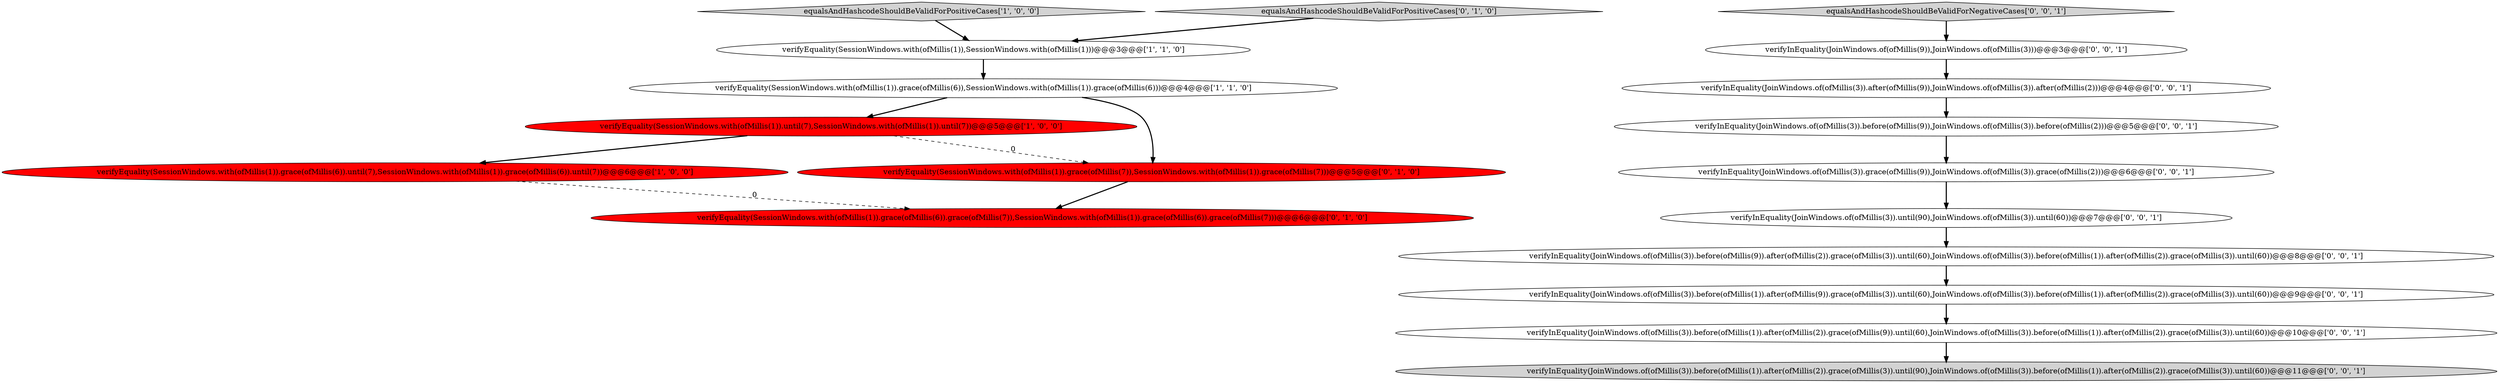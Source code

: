 digraph {
1 [style = filled, label = "verifyEquality(SessionWindows.with(ofMillis(1)).grace(ofMillis(6)).until(7),SessionWindows.with(ofMillis(1)).grace(ofMillis(6)).until(7))@@@6@@@['1', '0', '0']", fillcolor = red, shape = ellipse image = "AAA1AAABBB1BBB"];
2 [style = filled, label = "equalsAndHashcodeShouldBeValidForPositiveCases['1', '0', '0']", fillcolor = lightgray, shape = diamond image = "AAA0AAABBB1BBB"];
12 [style = filled, label = "verifyInEquality(JoinWindows.of(ofMillis(3)).after(ofMillis(9)),JoinWindows.of(ofMillis(3)).after(ofMillis(2)))@@@4@@@['0', '0', '1']", fillcolor = white, shape = ellipse image = "AAA0AAABBB3BBB"];
16 [style = filled, label = "verifyInEquality(JoinWindows.of(ofMillis(3)).before(ofMillis(9)),JoinWindows.of(ofMillis(3)).before(ofMillis(2)))@@@5@@@['0', '0', '1']", fillcolor = white, shape = ellipse image = "AAA0AAABBB3BBB"];
14 [style = filled, label = "verifyInEquality(JoinWindows.of(ofMillis(3)).grace(ofMillis(9)),JoinWindows.of(ofMillis(3)).grace(ofMillis(2)))@@@6@@@['0', '0', '1']", fillcolor = white, shape = ellipse image = "AAA0AAABBB3BBB"];
9 [style = filled, label = "equalsAndHashcodeShouldBeValidForNegativeCases['0', '0', '1']", fillcolor = lightgray, shape = diamond image = "AAA0AAABBB3BBB"];
17 [style = filled, label = "verifyInEquality(JoinWindows.of(ofMillis(3)).before(ofMillis(1)).after(ofMillis(2)).grace(ofMillis(3)).until(90),JoinWindows.of(ofMillis(3)).before(ofMillis(1)).after(ofMillis(2)).grace(ofMillis(3)).until(60))@@@11@@@['0', '0', '1']", fillcolor = lightgray, shape = ellipse image = "AAA0AAABBB3BBB"];
8 [style = filled, label = "verifyInEquality(JoinWindows.of(ofMillis(3)).until(90),JoinWindows.of(ofMillis(3)).until(60))@@@7@@@['0', '0', '1']", fillcolor = white, shape = ellipse image = "AAA0AAABBB3BBB"];
10 [style = filled, label = "verifyInEquality(JoinWindows.of(ofMillis(3)).before(ofMillis(1)).after(ofMillis(9)).grace(ofMillis(3)).until(60),JoinWindows.of(ofMillis(3)).before(ofMillis(1)).after(ofMillis(2)).grace(ofMillis(3)).until(60))@@@9@@@['0', '0', '1']", fillcolor = white, shape = ellipse image = "AAA0AAABBB3BBB"];
0 [style = filled, label = "verifyEquality(SessionWindows.with(ofMillis(1)).until(7),SessionWindows.with(ofMillis(1)).until(7))@@@5@@@['1', '0', '0']", fillcolor = red, shape = ellipse image = "AAA1AAABBB1BBB"];
7 [style = filled, label = "equalsAndHashcodeShouldBeValidForPositiveCases['0', '1', '0']", fillcolor = lightgray, shape = diamond image = "AAA0AAABBB2BBB"];
15 [style = filled, label = "verifyInEquality(JoinWindows.of(ofMillis(3)).before(ofMillis(1)).after(ofMillis(2)).grace(ofMillis(9)).until(60),JoinWindows.of(ofMillis(3)).before(ofMillis(1)).after(ofMillis(2)).grace(ofMillis(3)).until(60))@@@10@@@['0', '0', '1']", fillcolor = white, shape = ellipse image = "AAA0AAABBB3BBB"];
6 [style = filled, label = "verifyEquality(SessionWindows.with(ofMillis(1)).grace(ofMillis(7)),SessionWindows.with(ofMillis(1)).grace(ofMillis(7)))@@@5@@@['0', '1', '0']", fillcolor = red, shape = ellipse image = "AAA1AAABBB2BBB"];
5 [style = filled, label = "verifyEquality(SessionWindows.with(ofMillis(1)).grace(ofMillis(6)).grace(ofMillis(7)),SessionWindows.with(ofMillis(1)).grace(ofMillis(6)).grace(ofMillis(7)))@@@6@@@['0', '1', '0']", fillcolor = red, shape = ellipse image = "AAA1AAABBB2BBB"];
4 [style = filled, label = "verifyEquality(SessionWindows.with(ofMillis(1)).grace(ofMillis(6)),SessionWindows.with(ofMillis(1)).grace(ofMillis(6)))@@@4@@@['1', '1', '0']", fillcolor = white, shape = ellipse image = "AAA0AAABBB1BBB"];
3 [style = filled, label = "verifyEquality(SessionWindows.with(ofMillis(1)),SessionWindows.with(ofMillis(1)))@@@3@@@['1', '1', '0']", fillcolor = white, shape = ellipse image = "AAA0AAABBB1BBB"];
11 [style = filled, label = "verifyInEquality(JoinWindows.of(ofMillis(3)).before(ofMillis(9)).after(ofMillis(2)).grace(ofMillis(3)).until(60),JoinWindows.of(ofMillis(3)).before(ofMillis(1)).after(ofMillis(2)).grace(ofMillis(3)).until(60))@@@8@@@['0', '0', '1']", fillcolor = white, shape = ellipse image = "AAA0AAABBB3BBB"];
13 [style = filled, label = "verifyInEquality(JoinWindows.of(ofMillis(9)),JoinWindows.of(ofMillis(3)))@@@3@@@['0', '0', '1']", fillcolor = white, shape = ellipse image = "AAA0AAABBB3BBB"];
16->14 [style = bold, label=""];
6->5 [style = bold, label=""];
15->17 [style = bold, label=""];
14->8 [style = bold, label=""];
13->12 [style = bold, label=""];
12->16 [style = bold, label=""];
10->15 [style = bold, label=""];
1->5 [style = dashed, label="0"];
8->11 [style = bold, label=""];
4->6 [style = bold, label=""];
3->4 [style = bold, label=""];
0->1 [style = bold, label=""];
11->10 [style = bold, label=""];
7->3 [style = bold, label=""];
2->3 [style = bold, label=""];
4->0 [style = bold, label=""];
0->6 [style = dashed, label="0"];
9->13 [style = bold, label=""];
}
